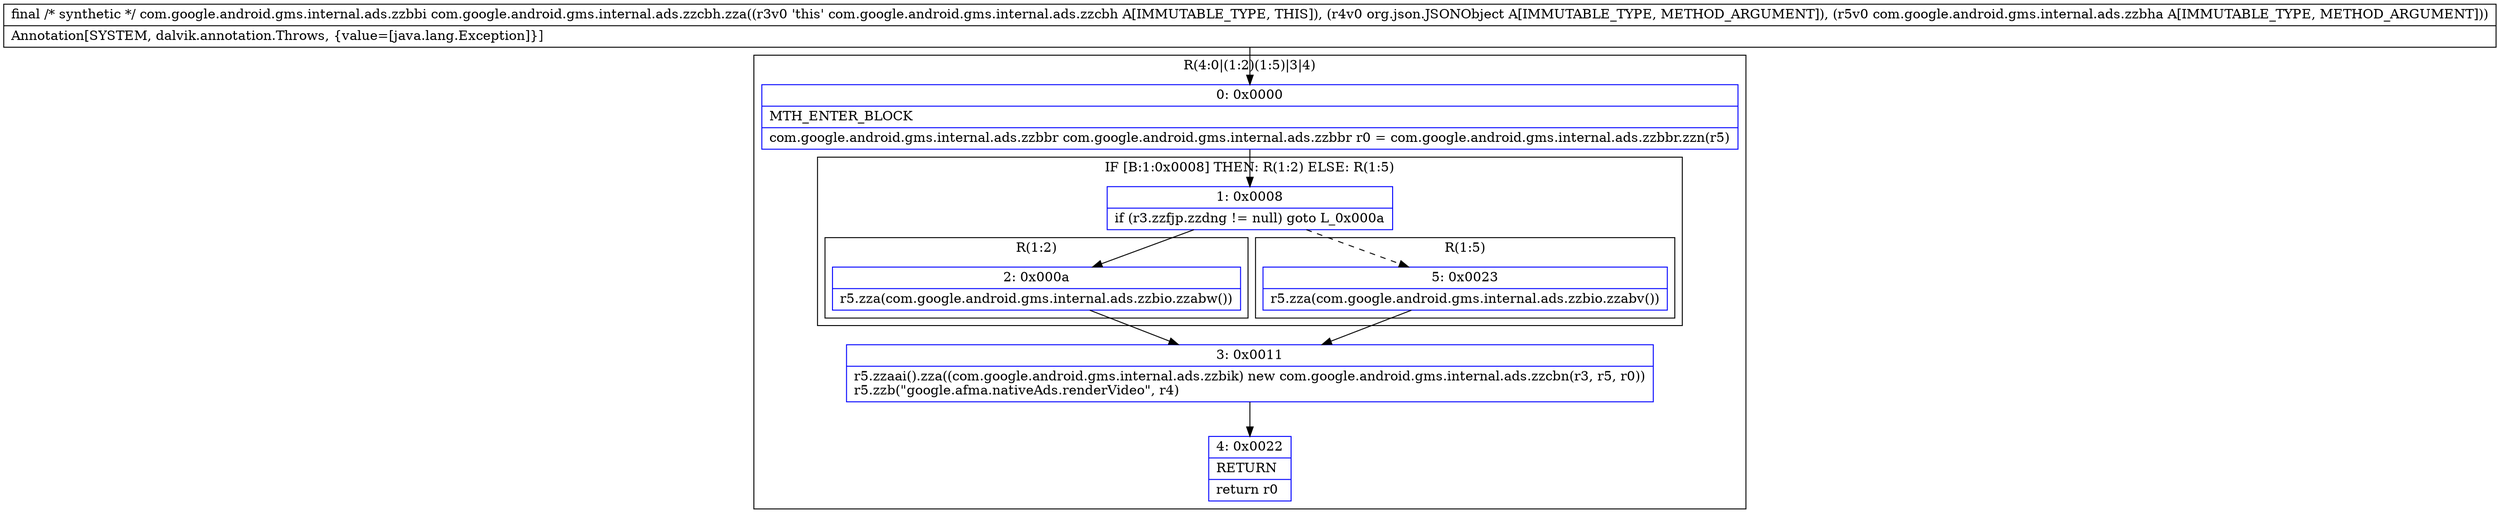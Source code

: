 digraph "CFG forcom.google.android.gms.internal.ads.zzcbh.zza(Lorg\/json\/JSONObject;Lcom\/google\/android\/gms\/internal\/ads\/zzbha;)Lcom\/google\/android\/gms\/internal\/ads\/zzbbi;" {
subgraph cluster_Region_1774903461 {
label = "R(4:0|(1:2)(1:5)|3|4)";
node [shape=record,color=blue];
Node_0 [shape=record,label="{0\:\ 0x0000|MTH_ENTER_BLOCK\l|com.google.android.gms.internal.ads.zzbbr com.google.android.gms.internal.ads.zzbbr r0 = com.google.android.gms.internal.ads.zzbbr.zzn(r5)\l}"];
subgraph cluster_IfRegion_99497166 {
label = "IF [B:1:0x0008] THEN: R(1:2) ELSE: R(1:5)";
node [shape=record,color=blue];
Node_1 [shape=record,label="{1\:\ 0x0008|if (r3.zzfjp.zzdng != null) goto L_0x000a\l}"];
subgraph cluster_Region_125413942 {
label = "R(1:2)";
node [shape=record,color=blue];
Node_2 [shape=record,label="{2\:\ 0x000a|r5.zza(com.google.android.gms.internal.ads.zzbio.zzabw())\l}"];
}
subgraph cluster_Region_464212580 {
label = "R(1:5)";
node [shape=record,color=blue];
Node_5 [shape=record,label="{5\:\ 0x0023|r5.zza(com.google.android.gms.internal.ads.zzbio.zzabv())\l}"];
}
}
Node_3 [shape=record,label="{3\:\ 0x0011|r5.zzaai().zza((com.google.android.gms.internal.ads.zzbik) new com.google.android.gms.internal.ads.zzcbn(r3, r5, r0))\lr5.zzb(\"google.afma.nativeAds.renderVideo\", r4)\l}"];
Node_4 [shape=record,label="{4\:\ 0x0022|RETURN\l|return r0\l}"];
}
MethodNode[shape=record,label="{final \/* synthetic *\/ com.google.android.gms.internal.ads.zzbbi com.google.android.gms.internal.ads.zzcbh.zza((r3v0 'this' com.google.android.gms.internal.ads.zzcbh A[IMMUTABLE_TYPE, THIS]), (r4v0 org.json.JSONObject A[IMMUTABLE_TYPE, METHOD_ARGUMENT]), (r5v0 com.google.android.gms.internal.ads.zzbha A[IMMUTABLE_TYPE, METHOD_ARGUMENT]))  | Annotation[SYSTEM, dalvik.annotation.Throws, \{value=[java.lang.Exception]\}]\l}"];
MethodNode -> Node_0;
Node_0 -> Node_1;
Node_1 -> Node_2;
Node_1 -> Node_5[style=dashed];
Node_2 -> Node_3;
Node_5 -> Node_3;
Node_3 -> Node_4;
}

